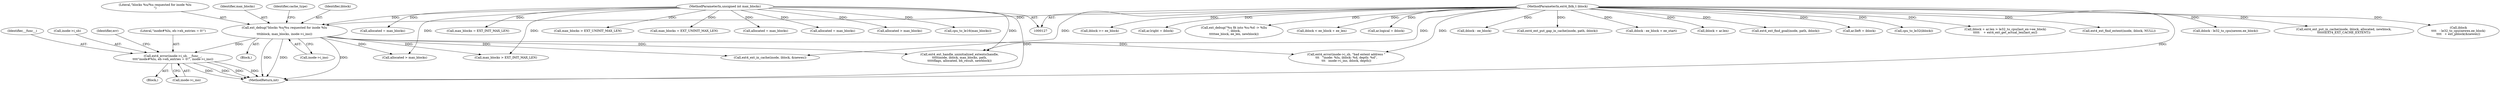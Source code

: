 digraph "0_linux_744692dc059845b2a3022119871846e74d4f6e11@pointer" {
"1000627" [label="(Call,ext4_error(inode->i_sb, __func__,\n\t\t\t\t\"inode#%lu, eh->eh_entries = 0!\", inode->i_ino))"];
"1000169" [label="(Call,ext_debug(\"blocks %u/%u requested for inode %lu\n\",\n\t\t\tiblock, max_blocks, inode->i_ino))"];
"1000130" [label="(MethodParameterIn,ext4_lblk_t iblock)"];
"1000131" [label="(MethodParameterIn,unsigned int max_blocks)"];
"1000268" [label="(Call,ext4_error(inode->i_sb, \"bad extent address \"\n\t\t\t   \"inode: %lu, iblock: %d, depth: %d\",\n\t\t\t   inode->i_ino, iblock, depth))"];
"1000130" [label="(MethodParameterIn,ext4_lblk_t iblock)"];
"1000456" [label="(Call,cpu_to_le32(iblock))"];
"1000479" [label="(Call,allocated = max_blocks)"];
"1000751" [label="(MethodReturn,int)"];
"1000437" [label="(Call,max_blocks = EXT_INIT_MAX_LEN)"];
"1000443" [label="(Call,max_blocks > EXT_UNINIT_MAX_LEN)"];
"1000620" [label="(Block,)"];
"1000600" [label="(Call,iblock + ar.len > le32_to_cpu(last_ex->ee_block)\n\t\t\t\t\t    + ext4_ext_get_actual_len(last_ex))"];
"1000170" [label="(Literal,\"blocks %u/%u requested for inode %lu\n\")"];
"1000235" [label="(Call,ext4_ext_find_extent(inode, iblock, NULL))"];
"1000223" [label="(Call,iblock - le32_to_cpu(newex.ee_block))"];
"1000631" [label="(Identifier,__func__)"];
"1000696" [label="(Call,ext4_ext_put_in_cache(inode, iblock, allocated, newblock,\n\t\t\t\t\t\tEXT4_EXT_CACHE_EXTENT))"];
"1000449" [label="(Call,max_blocks = EXT_UNINIT_MAX_LEN)"];
"1000178" [label="(Call,ext4_ext_in_cache(inode, iblock, &newex))"];
"1000362" [label="(Call,ext4_ext_handle_uninitialized_extents(handle,\n\t\t\t\t\tinode, iblock, max_blocks, path,\n\t\t\t\t\tflags, allocated, bh_result, newblock))"];
"1000207" [label="(Call,iblock\n\t\t\t\t   - le32_to_cpu(newex.ee_block)\n\t\t\t\t   + ext_pblock(&newex))"];
"1000628" [label="(Call,inode->i_sb)"];
"1000319" [label="(Call,iblock >= ee_block)"];
"1000716" [label="(Call,allocated = max_blocks)"];
"1000407" [label="(Call,ar.lright = iblock)"];
"1000173" [label="(Call,inode->i_ino)"];
"1000637" [label="(Identifier,err)"];
"1000342" [label="(Call,ext_debug(\"%u fit into %u:%d -> %llu\n\", iblock,\n\t\t\t\t\tee_block, ee_len, newblock))"];
"1000322" [label="(Call,iblock < ee_block + ee_len)"];
"1000495" [label="(Call,ar.logical = iblock)"];
"1000131" [label="(MethodParameterIn,unsigned int max_blocks)"];
"1000627" [label="(Call,ext4_error(inode->i_sb, __func__,\n\t\t\t\t\"inode#%lu, eh->eh_entries = 0!\", inode->i_ino))"];
"1000713" [label="(Call,allocated > max_blocks)"];
"1000172" [label="(Identifier,max_blocks)"];
"1000339" [label="(Call,iblock - ee_block)"];
"1000676" [label="(Call,allocated = max_blocks)"];
"1000633" [label="(Call,inode->i_ino)"];
"1000673" [label="(Call,allocated > max_blocks)"];
"1000381" [label="(Call,ext4_ext_put_gap_in_cache(inode, path, iblock))"];
"1000134" [label="(Block,)"];
"1000177" [label="(Identifier,cache_type)"];
"1000330" [label="(Call,iblock - ee_block + ee_start)"];
"1000601" [label="(Call,iblock + ar.len)"];
"1000491" [label="(Call,ext4_ext_find_goal(inode, path, iblock))"];
"1000462" [label="(Call,cpu_to_le16(max_blocks))"];
"1000171" [label="(Identifier,iblock)"];
"1000169" [label="(Call,ext_debug(\"blocks %u/%u requested for inode %lu\n\",\n\t\t\tiblock, max_blocks, inode->i_ino))"];
"1000430" [label="(Call,max_blocks > EXT_INIT_MAX_LEN)"];
"1000386" [label="(Call,ar.lleft = iblock)"];
"1000632" [label="(Literal,\"inode#%lu, eh->eh_entries = 0!\")"];
"1000627" -> "1000620"  [label="AST: "];
"1000627" -> "1000633"  [label="CFG: "];
"1000628" -> "1000627"  [label="AST: "];
"1000631" -> "1000627"  [label="AST: "];
"1000632" -> "1000627"  [label="AST: "];
"1000633" -> "1000627"  [label="AST: "];
"1000637" -> "1000627"  [label="CFG: "];
"1000627" -> "1000751"  [label="DDG: "];
"1000627" -> "1000751"  [label="DDG: "];
"1000627" -> "1000751"  [label="DDG: "];
"1000627" -> "1000751"  [label="DDG: "];
"1000169" -> "1000627"  [label="DDG: "];
"1000169" -> "1000134"  [label="AST: "];
"1000169" -> "1000173"  [label="CFG: "];
"1000170" -> "1000169"  [label="AST: "];
"1000171" -> "1000169"  [label="AST: "];
"1000172" -> "1000169"  [label="AST: "];
"1000173" -> "1000169"  [label="AST: "];
"1000177" -> "1000169"  [label="CFG: "];
"1000169" -> "1000751"  [label="DDG: "];
"1000169" -> "1000751"  [label="DDG: "];
"1000169" -> "1000751"  [label="DDG: "];
"1000130" -> "1000169"  [label="DDG: "];
"1000131" -> "1000169"  [label="DDG: "];
"1000169" -> "1000178"  [label="DDG: "];
"1000169" -> "1000268"  [label="DDG: "];
"1000169" -> "1000362"  [label="DDG: "];
"1000169" -> "1000430"  [label="DDG: "];
"1000169" -> "1000713"  [label="DDG: "];
"1000130" -> "1000127"  [label="AST: "];
"1000130" -> "1000751"  [label="DDG: "];
"1000130" -> "1000178"  [label="DDG: "];
"1000130" -> "1000207"  [label="DDG: "];
"1000130" -> "1000223"  [label="DDG: "];
"1000130" -> "1000235"  [label="DDG: "];
"1000130" -> "1000268"  [label="DDG: "];
"1000130" -> "1000319"  [label="DDG: "];
"1000130" -> "1000322"  [label="DDG: "];
"1000130" -> "1000330"  [label="DDG: "];
"1000130" -> "1000339"  [label="DDG: "];
"1000130" -> "1000342"  [label="DDG: "];
"1000130" -> "1000362"  [label="DDG: "];
"1000130" -> "1000381"  [label="DDG: "];
"1000130" -> "1000386"  [label="DDG: "];
"1000130" -> "1000407"  [label="DDG: "];
"1000130" -> "1000456"  [label="DDG: "];
"1000130" -> "1000491"  [label="DDG: "];
"1000130" -> "1000495"  [label="DDG: "];
"1000130" -> "1000600"  [label="DDG: "];
"1000130" -> "1000601"  [label="DDG: "];
"1000130" -> "1000696"  [label="DDG: "];
"1000131" -> "1000127"  [label="AST: "];
"1000131" -> "1000751"  [label="DDG: "];
"1000131" -> "1000362"  [label="DDG: "];
"1000131" -> "1000430"  [label="DDG: "];
"1000131" -> "1000437"  [label="DDG: "];
"1000131" -> "1000443"  [label="DDG: "];
"1000131" -> "1000449"  [label="DDG: "];
"1000131" -> "1000462"  [label="DDG: "];
"1000131" -> "1000479"  [label="DDG: "];
"1000131" -> "1000673"  [label="DDG: "];
"1000131" -> "1000676"  [label="DDG: "];
"1000131" -> "1000713"  [label="DDG: "];
"1000131" -> "1000716"  [label="DDG: "];
}
